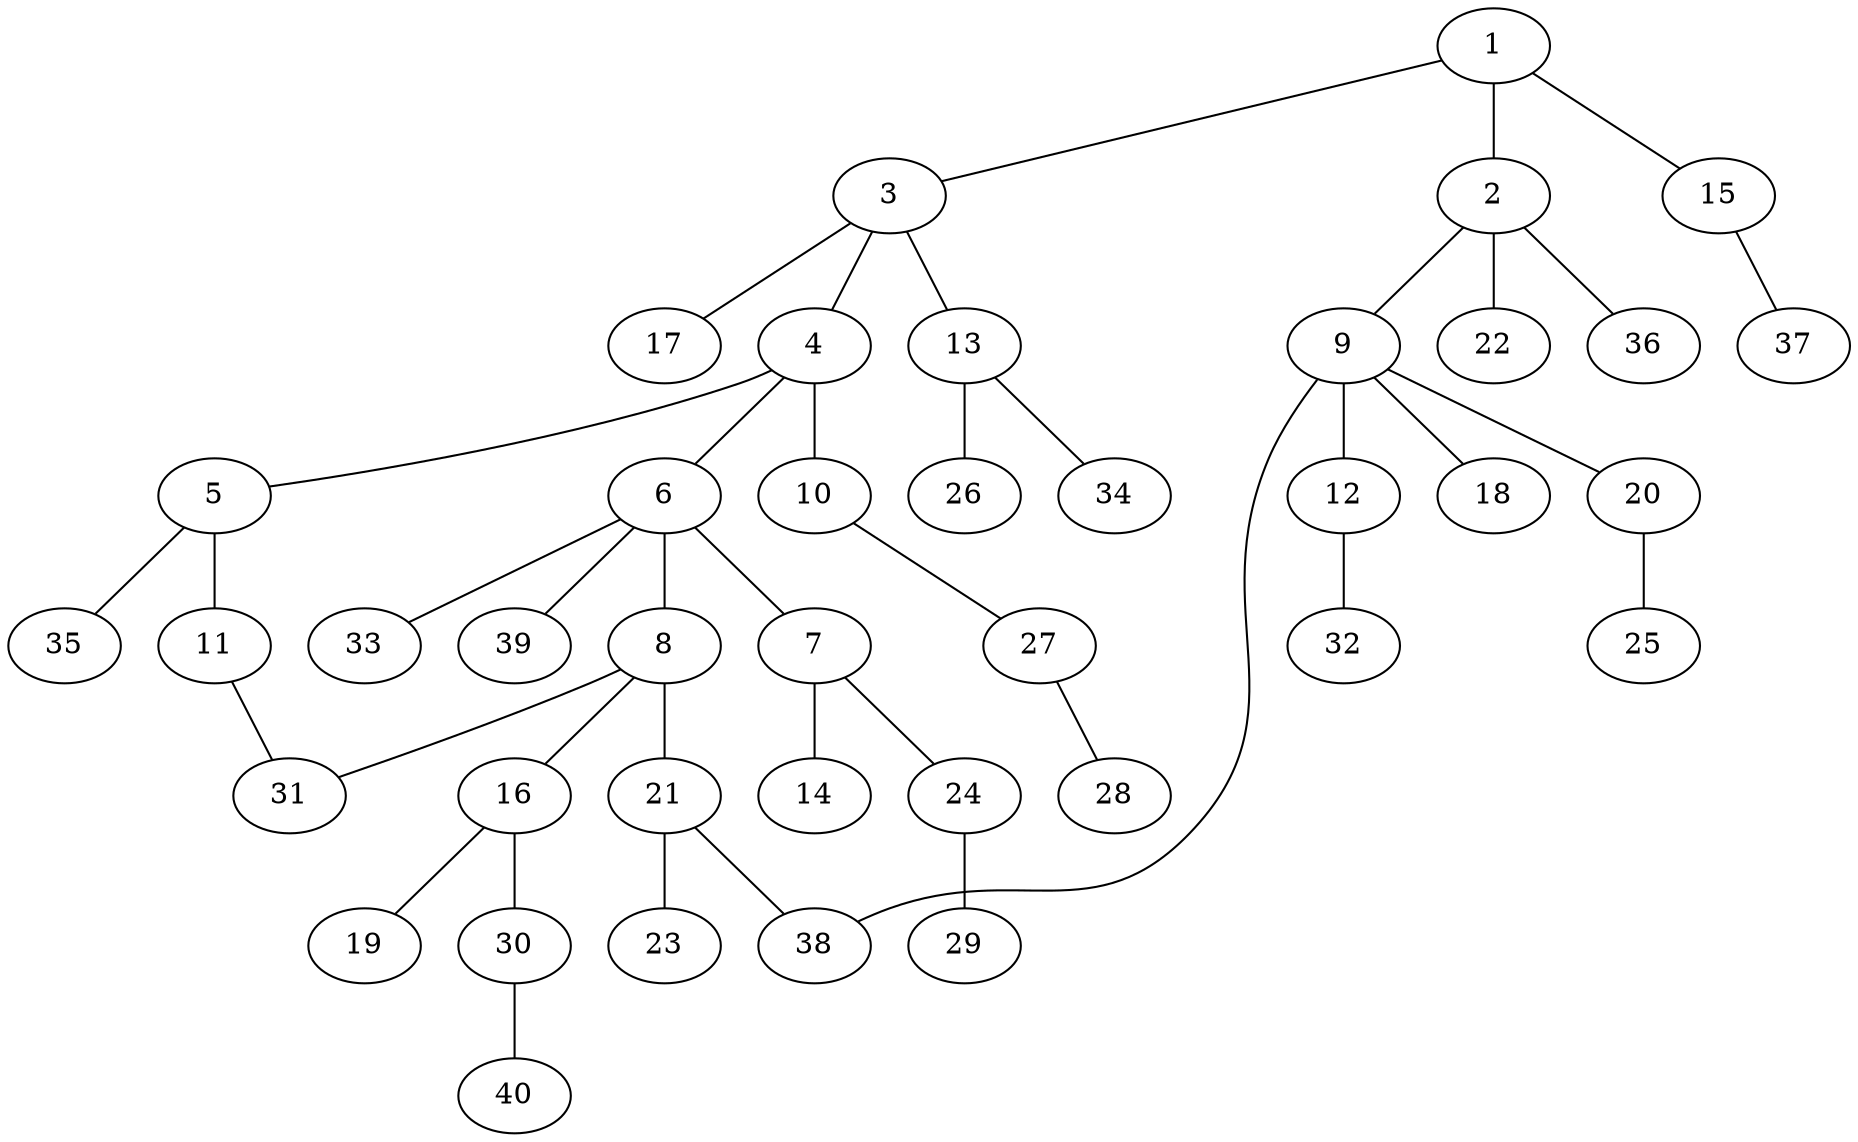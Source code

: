 graph graphname {1--2
1--3
1--15
2--9
2--22
2--36
3--4
3--13
3--17
4--5
4--6
4--10
5--11
5--35
6--7
6--8
6--33
6--39
7--14
7--24
8--16
8--21
8--31
9--12
9--18
9--20
9--38
10--27
11--31
12--32
13--26
13--34
15--37
16--19
16--30
20--25
21--23
21--38
24--29
27--28
30--40
}